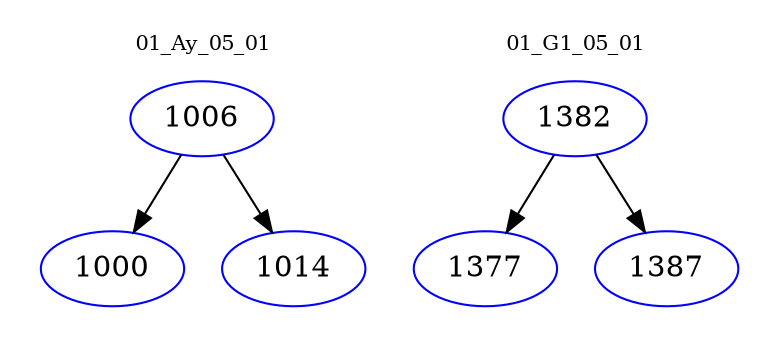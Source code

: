 digraph{
subgraph cluster_0 {
color = white
label = "01_Ay_05_01";
fontsize=10;
T0_1006 [label="1006", color="blue"]
T0_1006 -> T0_1000 [color="black"]
T0_1000 [label="1000", color="blue"]
T0_1006 -> T0_1014 [color="black"]
T0_1014 [label="1014", color="blue"]
}
subgraph cluster_1 {
color = white
label = "01_G1_05_01";
fontsize=10;
T1_1382 [label="1382", color="blue"]
T1_1382 -> T1_1377 [color="black"]
T1_1377 [label="1377", color="blue"]
T1_1382 -> T1_1387 [color="black"]
T1_1387 [label="1387", color="blue"]
}
}
